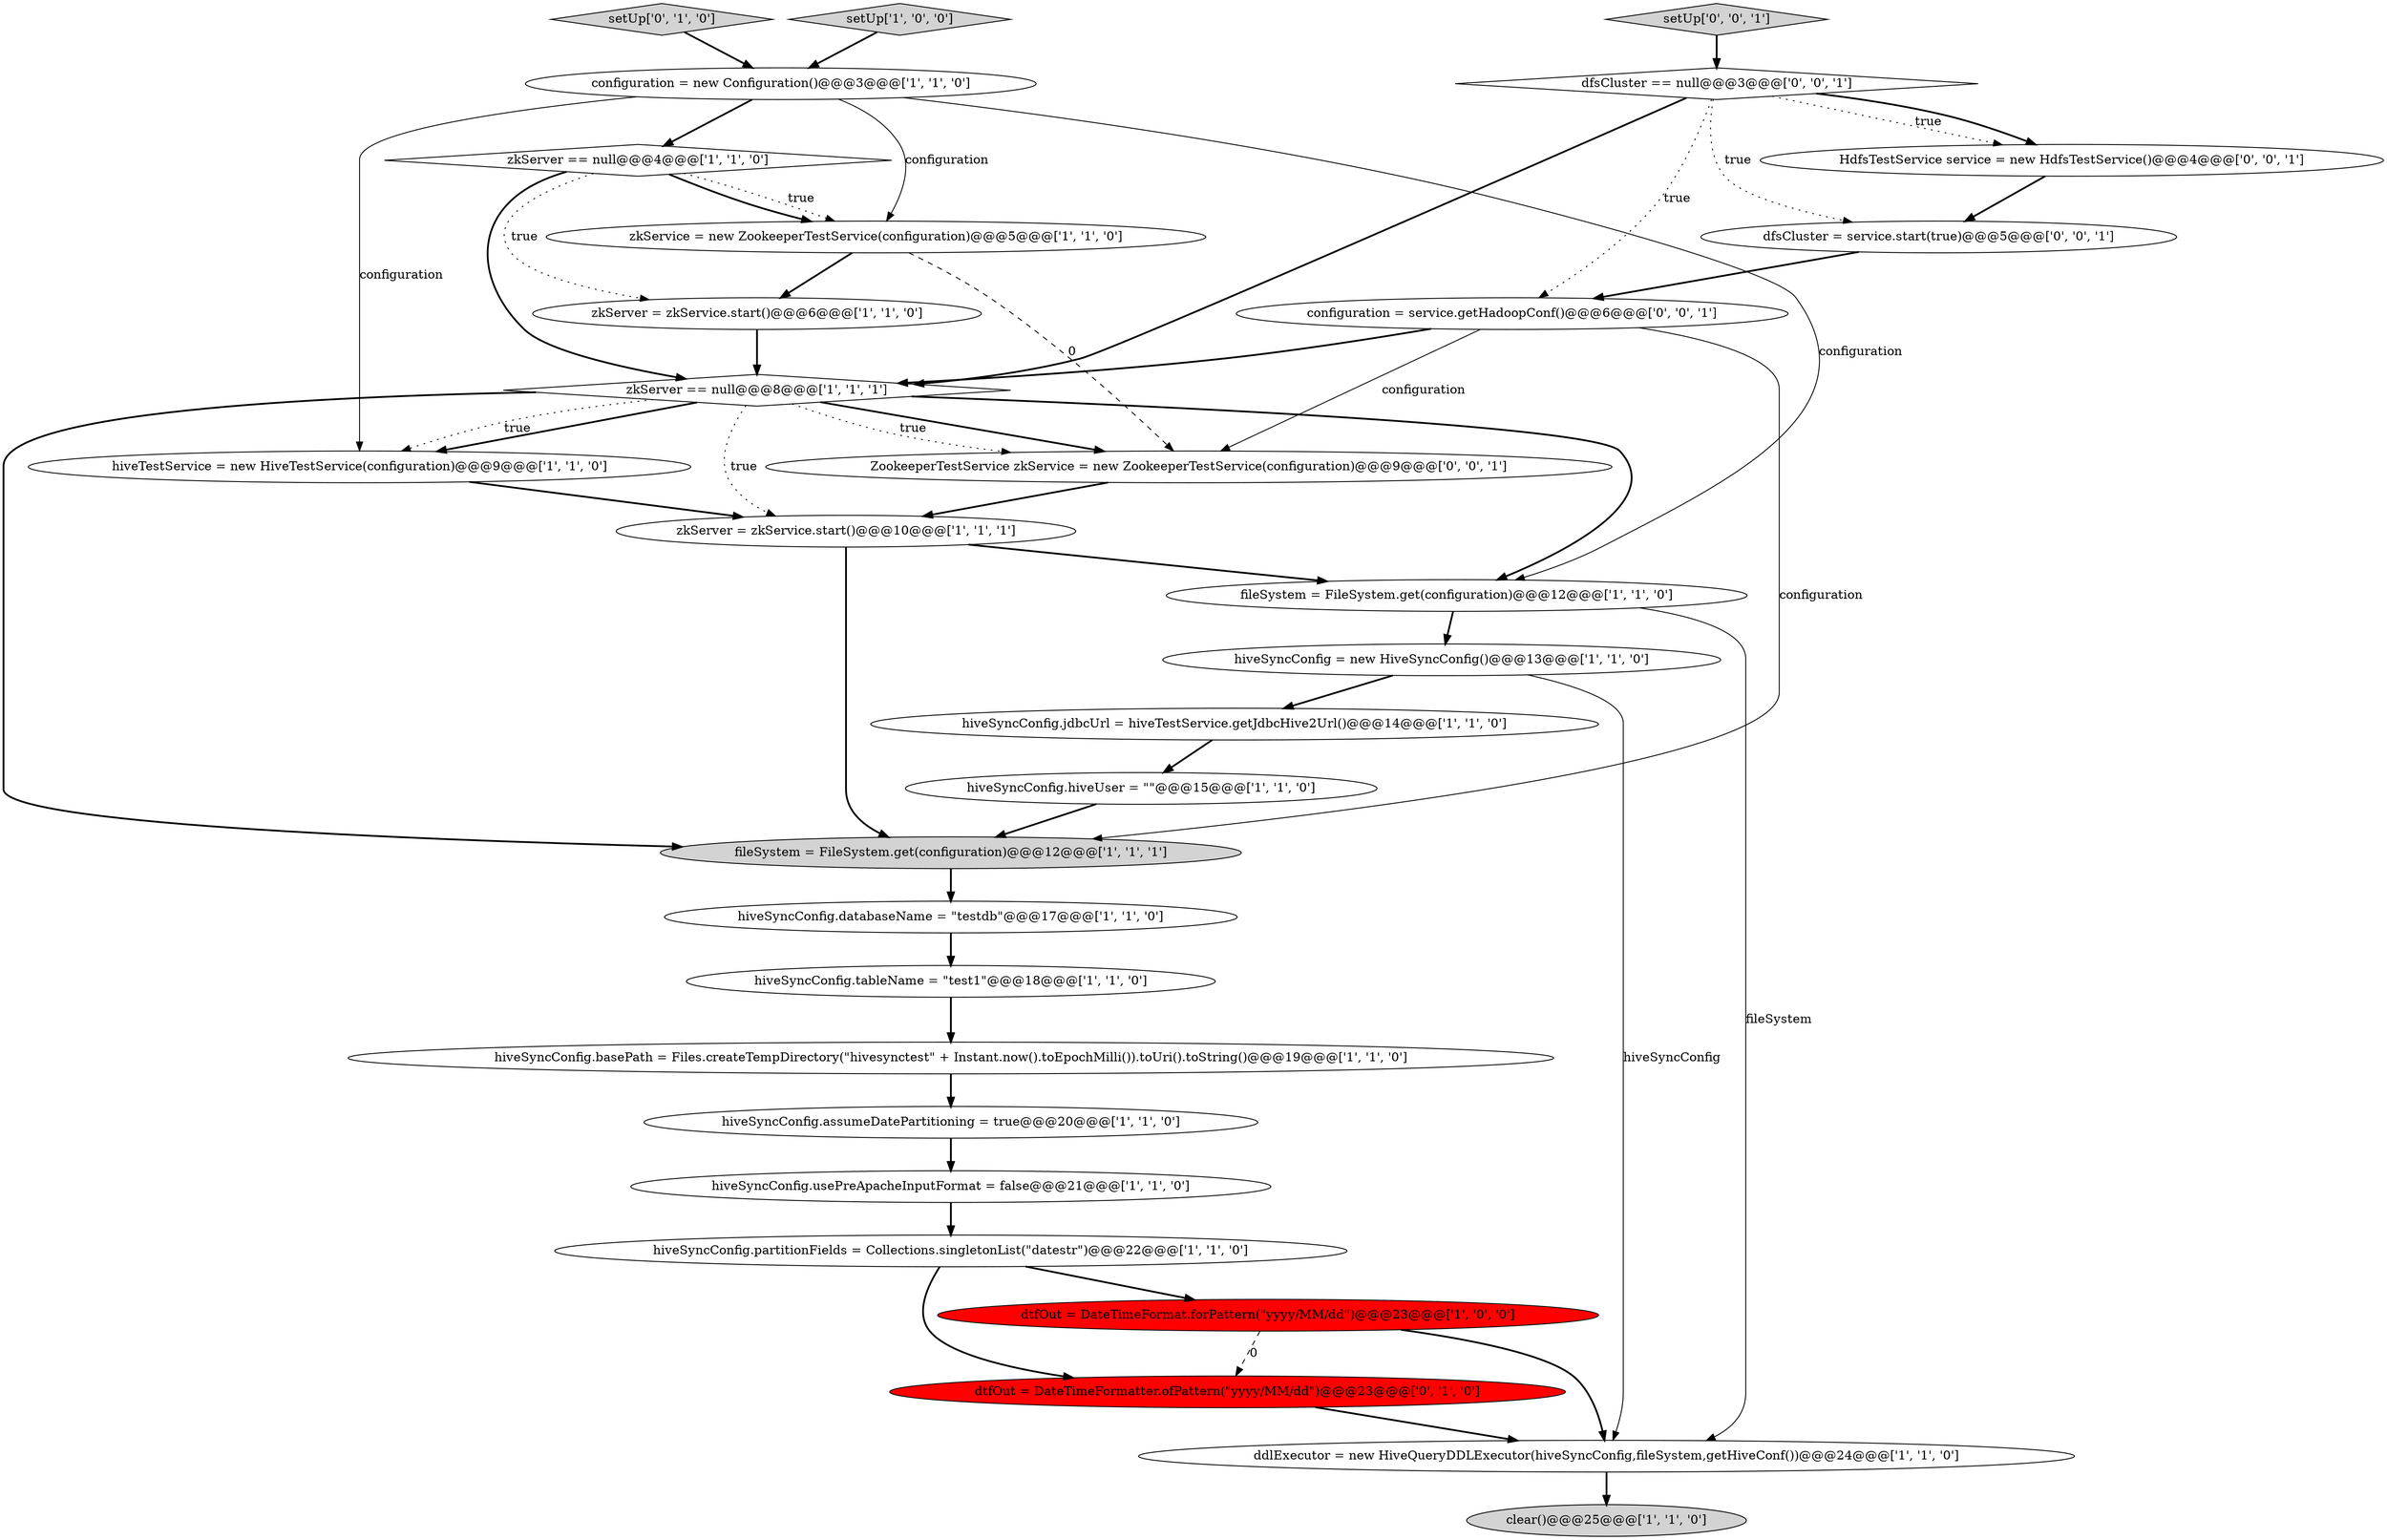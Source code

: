 digraph {
23 [style = filled, label = "setUp['0', '1', '0']", fillcolor = lightgray, shape = diamond image = "AAA0AAABBB2BBB"];
9 [style = filled, label = "configuration = new Configuration()@@@3@@@['1', '1', '0']", fillcolor = white, shape = ellipse image = "AAA0AAABBB1BBB"];
29 [style = filled, label = "setUp['0', '0', '1']", fillcolor = lightgray, shape = diamond image = "AAA0AAABBB3BBB"];
6 [style = filled, label = "ddlExecutor = new HiveQueryDDLExecutor(hiveSyncConfig,fileSystem,getHiveConf())@@@24@@@['1', '1', '0']", fillcolor = white, shape = ellipse image = "AAA0AAABBB1BBB"];
13 [style = filled, label = "clear()@@@25@@@['1', '1', '0']", fillcolor = lightgray, shape = ellipse image = "AAA0AAABBB1BBB"];
24 [style = filled, label = "HdfsTestService service = new HdfsTestService()@@@4@@@['0', '0', '1']", fillcolor = white, shape = ellipse image = "AAA0AAABBB3BBB"];
2 [style = filled, label = "zkService = new ZookeeperTestService(configuration)@@@5@@@['1', '1', '0']", fillcolor = white, shape = ellipse image = "AAA0AAABBB1BBB"];
17 [style = filled, label = "hiveSyncConfig.assumeDatePartitioning = true@@@20@@@['1', '1', '0']", fillcolor = white, shape = ellipse image = "AAA0AAABBB1BBB"];
15 [style = filled, label = "zkServer = zkService.start()@@@10@@@['1', '1', '1']", fillcolor = white, shape = ellipse image = "AAA0AAABBB1BBB"];
10 [style = filled, label = "hiveSyncConfig.databaseName = \"testdb\"@@@17@@@['1', '1', '0']", fillcolor = white, shape = ellipse image = "AAA0AAABBB1BBB"];
1 [style = filled, label = "hiveSyncConfig.tableName = \"test1\"@@@18@@@['1', '1', '0']", fillcolor = white, shape = ellipse image = "AAA0AAABBB1BBB"];
3 [style = filled, label = "hiveSyncConfig.jdbcUrl = hiveTestService.getJdbcHive2Url()@@@14@@@['1', '1', '0']", fillcolor = white, shape = ellipse image = "AAA0AAABBB1BBB"];
20 [style = filled, label = "hiveSyncConfig = new HiveSyncConfig()@@@13@@@['1', '1', '0']", fillcolor = white, shape = ellipse image = "AAA0AAABBB1BBB"];
27 [style = filled, label = "configuration = service.getHadoopConf()@@@6@@@['0', '0', '1']", fillcolor = white, shape = ellipse image = "AAA0AAABBB3BBB"];
21 [style = filled, label = "setUp['1', '0', '0']", fillcolor = lightgray, shape = diamond image = "AAA0AAABBB1BBB"];
16 [style = filled, label = "hiveSyncConfig.basePath = Files.createTempDirectory(\"hivesynctest\" + Instant.now().toEpochMilli()).toUri().toString()@@@19@@@['1', '1', '0']", fillcolor = white, shape = ellipse image = "AAA0AAABBB1BBB"];
4 [style = filled, label = "hiveSyncConfig.usePreApacheInputFormat = false@@@21@@@['1', '1', '0']", fillcolor = white, shape = ellipse image = "AAA0AAABBB1BBB"];
5 [style = filled, label = "fileSystem = FileSystem.get(configuration)@@@12@@@['1', '1', '0']", fillcolor = white, shape = ellipse image = "AAA0AAABBB1BBB"];
19 [style = filled, label = "zkServer = zkService.start()@@@6@@@['1', '1', '0']", fillcolor = white, shape = ellipse image = "AAA0AAABBB1BBB"];
25 [style = filled, label = "dfsCluster == null@@@3@@@['0', '0', '1']", fillcolor = white, shape = diamond image = "AAA0AAABBB3BBB"];
26 [style = filled, label = "dfsCluster = service.start(true)@@@5@@@['0', '0', '1']", fillcolor = white, shape = ellipse image = "AAA0AAABBB3BBB"];
11 [style = filled, label = "dtfOut = DateTimeFormat.forPattern(\"yyyy/MM/dd\")@@@23@@@['1', '0', '0']", fillcolor = red, shape = ellipse image = "AAA1AAABBB1BBB"];
22 [style = filled, label = "dtfOut = DateTimeFormatter.ofPattern(\"yyyy/MM/dd\")@@@23@@@['0', '1', '0']", fillcolor = red, shape = ellipse image = "AAA1AAABBB2BBB"];
12 [style = filled, label = "hiveTestService = new HiveTestService(configuration)@@@9@@@['1', '1', '0']", fillcolor = white, shape = ellipse image = "AAA0AAABBB1BBB"];
7 [style = filled, label = "zkServer == null@@@8@@@['1', '1', '1']", fillcolor = white, shape = diamond image = "AAA0AAABBB1BBB"];
0 [style = filled, label = "hiveSyncConfig.partitionFields = Collections.singletonList(\"datestr\")@@@22@@@['1', '1', '0']", fillcolor = white, shape = ellipse image = "AAA0AAABBB1BBB"];
18 [style = filled, label = "zkServer == null@@@4@@@['1', '1', '0']", fillcolor = white, shape = diamond image = "AAA0AAABBB1BBB"];
28 [style = filled, label = "ZookeeperTestService zkService = new ZookeeperTestService(configuration)@@@9@@@['0', '0', '1']", fillcolor = white, shape = ellipse image = "AAA0AAABBB3BBB"];
14 [style = filled, label = "fileSystem = FileSystem.get(configuration)@@@12@@@['1', '1', '1']", fillcolor = lightgray, shape = ellipse image = "AAA0AAABBB1BBB"];
8 [style = filled, label = "hiveSyncConfig.hiveUser = \"\"@@@15@@@['1', '1', '0']", fillcolor = white, shape = ellipse image = "AAA0AAABBB1BBB"];
9->2 [style = solid, label="configuration"];
2->19 [style = bold, label=""];
28->15 [style = bold, label=""];
15->14 [style = bold, label=""];
5->20 [style = bold, label=""];
7->12 [style = bold, label=""];
9->5 [style = solid, label="configuration"];
11->6 [style = bold, label=""];
27->14 [style = solid, label="configuration"];
12->15 [style = bold, label=""];
18->19 [style = dotted, label="true"];
11->22 [style = dashed, label="0"];
8->14 [style = bold, label=""];
14->10 [style = bold, label=""];
0->11 [style = bold, label=""];
29->25 [style = bold, label=""];
25->24 [style = dotted, label="true"];
20->3 [style = bold, label=""];
16->17 [style = bold, label=""];
18->2 [style = bold, label=""];
25->7 [style = bold, label=""];
7->15 [style = dotted, label="true"];
15->5 [style = bold, label=""];
4->0 [style = bold, label=""];
7->12 [style = dotted, label="true"];
7->14 [style = bold, label=""];
9->12 [style = solid, label="configuration"];
25->24 [style = bold, label=""];
24->26 [style = bold, label=""];
26->27 [style = bold, label=""];
7->5 [style = bold, label=""];
21->9 [style = bold, label=""];
20->6 [style = solid, label="hiveSyncConfig"];
9->18 [style = bold, label=""];
7->28 [style = dotted, label="true"];
7->28 [style = bold, label=""];
1->16 [style = bold, label=""];
3->8 [style = bold, label=""];
6->13 [style = bold, label=""];
0->22 [style = bold, label=""];
27->7 [style = bold, label=""];
2->28 [style = dashed, label="0"];
5->6 [style = solid, label="fileSystem"];
18->7 [style = bold, label=""];
25->27 [style = dotted, label="true"];
10->1 [style = bold, label=""];
23->9 [style = bold, label=""];
19->7 [style = bold, label=""];
25->26 [style = dotted, label="true"];
17->4 [style = bold, label=""];
18->2 [style = dotted, label="true"];
22->6 [style = bold, label=""];
27->28 [style = solid, label="configuration"];
}
